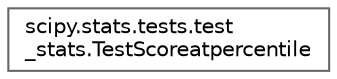 digraph "Graphical Class Hierarchy"
{
 // LATEX_PDF_SIZE
  bgcolor="transparent";
  edge [fontname=Helvetica,fontsize=10,labelfontname=Helvetica,labelfontsize=10];
  node [fontname=Helvetica,fontsize=10,shape=box,height=0.2,width=0.4];
  rankdir="LR";
  Node0 [id="Node000000",label="scipy.stats.tests.test\l_stats.TestScoreatpercentile",height=0.2,width=0.4,color="grey40", fillcolor="white", style="filled",URL="$d0/dd3/classscipy_1_1stats_1_1tests_1_1test__stats_1_1TestScoreatpercentile.html",tooltip=" "];
}
